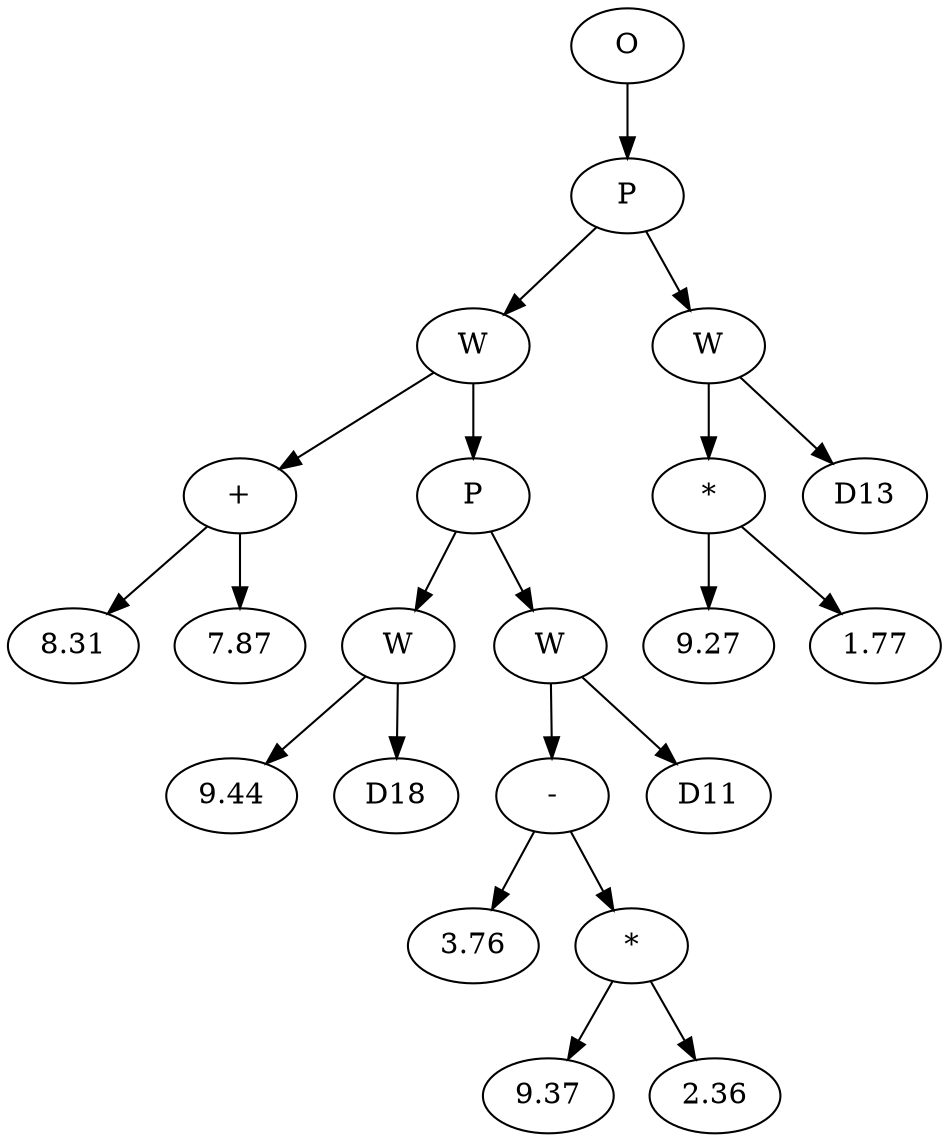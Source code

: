 // Tree
digraph {
	1287340 [label=O]
	1287341 [label=P]
	1287340 -> 1287341
	1287342 [label=W]
	1287341 -> 1287342
	1287343 [label="+"]
	1287342 -> 1287343
	1287344 [label=8.31]
	1287343 -> 1287344
	1287345 [label=7.87]
	1287343 -> 1287345
	1287346 [label=P]
	1287342 -> 1287346
	1287347 [label=W]
	1287346 -> 1287347
	1287348 [label=9.44]
	1287347 -> 1287348
	1287349 [label=D18]
	1287347 -> 1287349
	1287350 [label=W]
	1287346 -> 1287350
	1287351 [label="-"]
	1287350 -> 1287351
	1287352 [label=3.76]
	1287351 -> 1287352
	1287353 [label="*"]
	1287351 -> 1287353
	1287354 [label=9.37]
	1287353 -> 1287354
	1287355 [label=2.36]
	1287353 -> 1287355
	1287356 [label=D11]
	1287350 -> 1287356
	1287357 [label=W]
	1287341 -> 1287357
	1287358 [label="*"]
	1287357 -> 1287358
	1287359 [label=9.27]
	1287358 -> 1287359
	1287360 [label=1.77]
	1287358 -> 1287360
	1287361 [label=D13]
	1287357 -> 1287361
}
